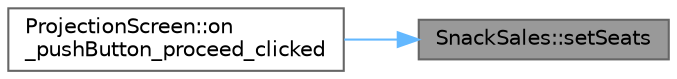 digraph "SnackSales::setSeats"
{
 // LATEX_PDF_SIZE
  bgcolor="transparent";
  edge [fontname=Helvetica,fontsize=10,labelfontname=Helvetica,labelfontsize=10];
  node [fontname=Helvetica,fontsize=10,shape=box,height=0.2,width=0.4];
  rankdir="RL";
  Node1 [id="Node000001",label="SnackSales::setSeats",height=0.2,width=0.4,color="gray40", fillcolor="grey60", style="filled", fontcolor="black",tooltip="This function sets the seats vector."];
  Node1 -> Node2 [id="edge1_Node000001_Node000002",dir="back",color="steelblue1",style="solid",tooltip=" "];
  Node2 [id="Node000002",label="ProjectionScreen::on\l_pushButton_proceed_clicked",height=0.2,width=0.4,color="grey40", fillcolor="white", style="filled",URL="$class_projection_screen.html#ab994df164538cda07680af78621d5bd9",tooltip="This function proceeds to snack sale page."];
}

